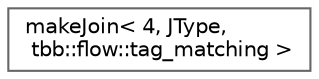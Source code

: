 digraph "类继承关系图"
{
 // LATEX_PDF_SIZE
  bgcolor="transparent";
  edge [fontname=Helvetica,fontsize=10,labelfontname=Helvetica,labelfontsize=10];
  node [fontname=Helvetica,fontsize=10,shape=box,height=0.2,width=0.4];
  rankdir="LR";
  Node0 [id="Node000000",label="makeJoin\< 4, JType,\l tbb::flow::tag_matching \>",height=0.2,width=0.4,color="grey40", fillcolor="white", style="filled",URL="$classmake_join_3_014_00_01_j_type_00_01tbb_1_1flow_1_1tag__matching_01_4.html",tooltip=" "];
}
